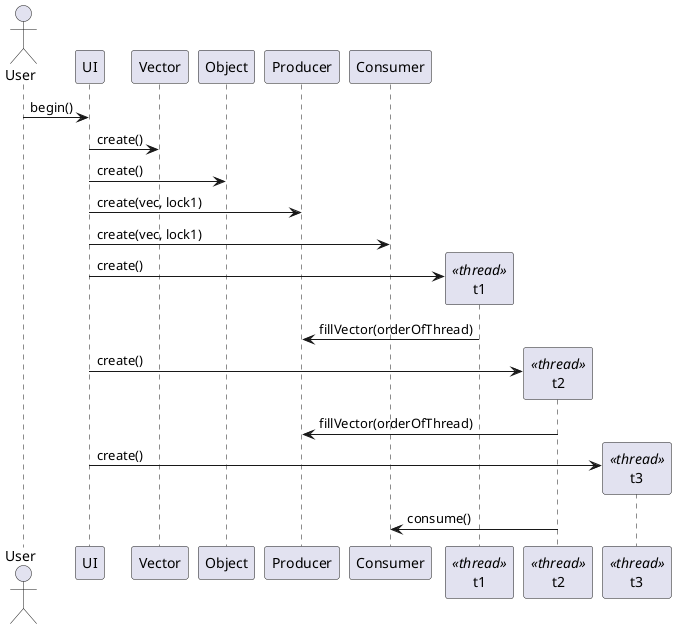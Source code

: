 @startuml
Actor User
User -> UI : begin()
UI -> Vector : create()
UI -> Object : create()
UI -> Producer : create(vec, lock1)
UI -> Consumer : create(vec, lock1)
create t1 as T1 <<thread>>
UI -> T1 : create()
T1 -> Producer : fillVector(orderOfThread)
create t2 as T2 <<thread>>
UI -> T2 : create()
T2 -> Producer : fillVector(orderOfThread)
create t3 as T3 <<thread>>
UI -> T3 : create()
T2 -> Consumer : consume()
@enduml